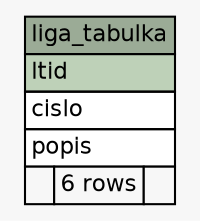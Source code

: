 // dot 2.38.0 on Mac OS X 10.9.4
// SchemaSpy rev 590
digraph "liga_tabulka" {
  graph [
    rankdir="RL"
    bgcolor="#f7f7f7"
    nodesep="0.18"
    ranksep="0.46"
    fontname="Helvetica"
    fontsize="11"
  ];
  node [
    fontname="Helvetica"
    fontsize="11"
    shape="plaintext"
  ];
  edge [
    arrowsize="0.8"
  ];
  "liga_tabulka" [
    label=<
    <TABLE BORDER="0" CELLBORDER="1" CELLSPACING="0" BGCOLOR="#ffffff">
      <TR><TD COLSPAN="3" BGCOLOR="#9bab96" ALIGN="CENTER">liga_tabulka</TD></TR>
      <TR><TD PORT="ltid" COLSPAN="3" BGCOLOR="#bed1b8" ALIGN="LEFT">ltid</TD></TR>
      <TR><TD PORT="cislo" COLSPAN="3" ALIGN="LEFT">cislo</TD></TR>
      <TR><TD PORT="popis" COLSPAN="3" ALIGN="LEFT">popis</TD></TR>
      <TR><TD ALIGN="LEFT" BGCOLOR="#f7f7f7">  </TD><TD ALIGN="RIGHT" BGCOLOR="#f7f7f7">6 rows</TD><TD ALIGN="RIGHT" BGCOLOR="#f7f7f7">  </TD></TR>
    </TABLE>>
    URL="tables/liga_tabulka.html"
    tooltip="liga_tabulka"
  ];
}
